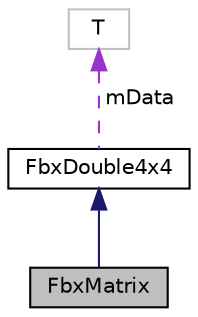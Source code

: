 digraph "FbxMatrix"
{
  edge [fontname="Helvetica",fontsize="10",labelfontname="Helvetica",labelfontsize="10"];
  node [fontname="Helvetica",fontsize="10",shape=record];
  Node2 [label="FbxMatrix",height=0.2,width=0.4,color="black", fillcolor="grey75", style="filled", fontcolor="black"];
  Node3 -> Node2 [dir="back",color="midnightblue",fontsize="10",style="solid"];
  Node3 [label="FbxDouble4x4",height=0.2,width=0.4,color="black", fillcolor="white", style="filled",URL="$class_fbx_vector_template4.html"];
  Node4 -> Node3 [dir="back",color="darkorchid3",fontsize="10",style="dashed",label=" mData" ];
  Node4 [label="T",height=0.2,width=0.4,color="grey75", fillcolor="white", style="filled"];
}
